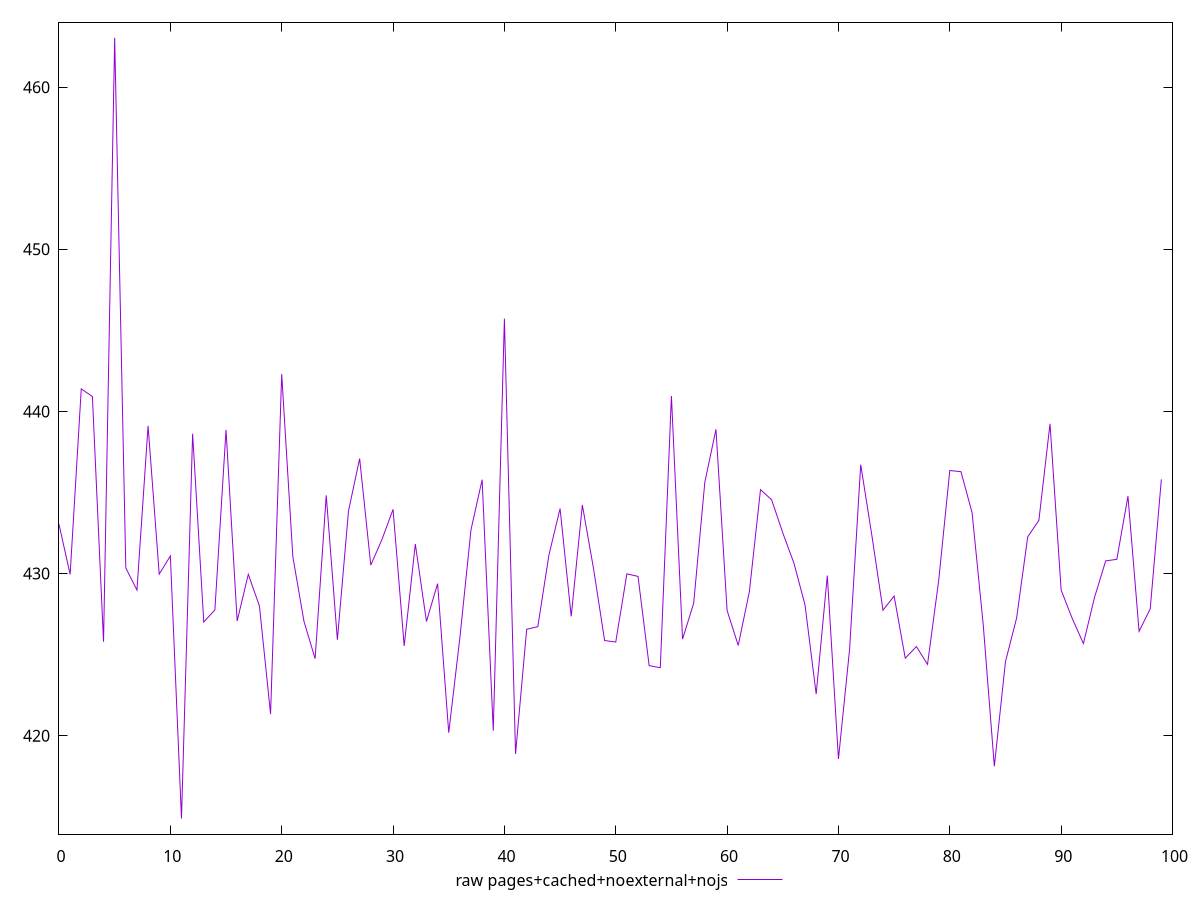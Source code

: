 $_rawPagesCachedNoexternalNojs <<EOF
433.036
429.95200000000017
441.39199999999977
440.91599999999994
425.79599999999994
463.036
430.348
428.9839999999998
439.10799999999995
429.96799999999985
431.08799999999974
414.89599999999984
438.6240000000001
427.016
427.76
438.8599999999999
427.08000000000004
429.95599999999985
428.00399999999996
421.3359999999999
442.29999999999984
431.04399999999976
427.056
424.75199999999995
434.82399999999996
425.91999999999985
433.87200000000024
437.09199999999987
430.52000000000004
432.096
433.96000000000004
425.5399999999998
431.82000000000005
427.0439999999999
429.38
420.1879999999999
426.0359999999998
432.7000000000001
435.7919999999998
420.31199999999984
445.7200000000001
418.8760000000001
426.5679999999998
426.72400000000016
431.15200000000004
434.0119999999996
427.3639999999999
434.22799999999995
430.3279999999998
425.87199999999996
425.77999999999986
429.984
429.828
424.324
424.1960000000002
440.952
425.95999999999975
428.17599999999993
435.6359999999998
438.8959999999999
427.7279999999996
425.5719999999998
428.884
435.17599999999993
434.5519999999999
432.5119999999998
430.64799999999985
428.06
422.568
429.8799999999999
418.5679999999997
425.3280000000001
436.72
432.35999999999996
427.7439999999998
428.6159999999999
424.78400000000005
425.5000000000001
424.40399999999994
429.55599999999976
436.3559999999999
436.288
433.7640000000002
426.8679999999998
418.1159999999999
424.5679999999999
427.26000000000005
432.26799999999986
433.28399999999993
439.24
428.9839999999998
427.2239999999999
425.68799999999976
428.53600000000006
430.7839999999998
430.8800000000001
434.77599999999995
426.44
427.8279999999998
435.81199999999984
EOF
set key outside below
set terminal pngcairo
set output "report_00005_2020-11-02T22-26-11.212Z/mainthread-work-breakdown/pages+cached+noexternal+nojs//raw.png"
set yrange [413.93319999999983:463.9988]
plot $_rawPagesCachedNoexternalNojs title "raw pages+cached+noexternal+nojs" with line ,